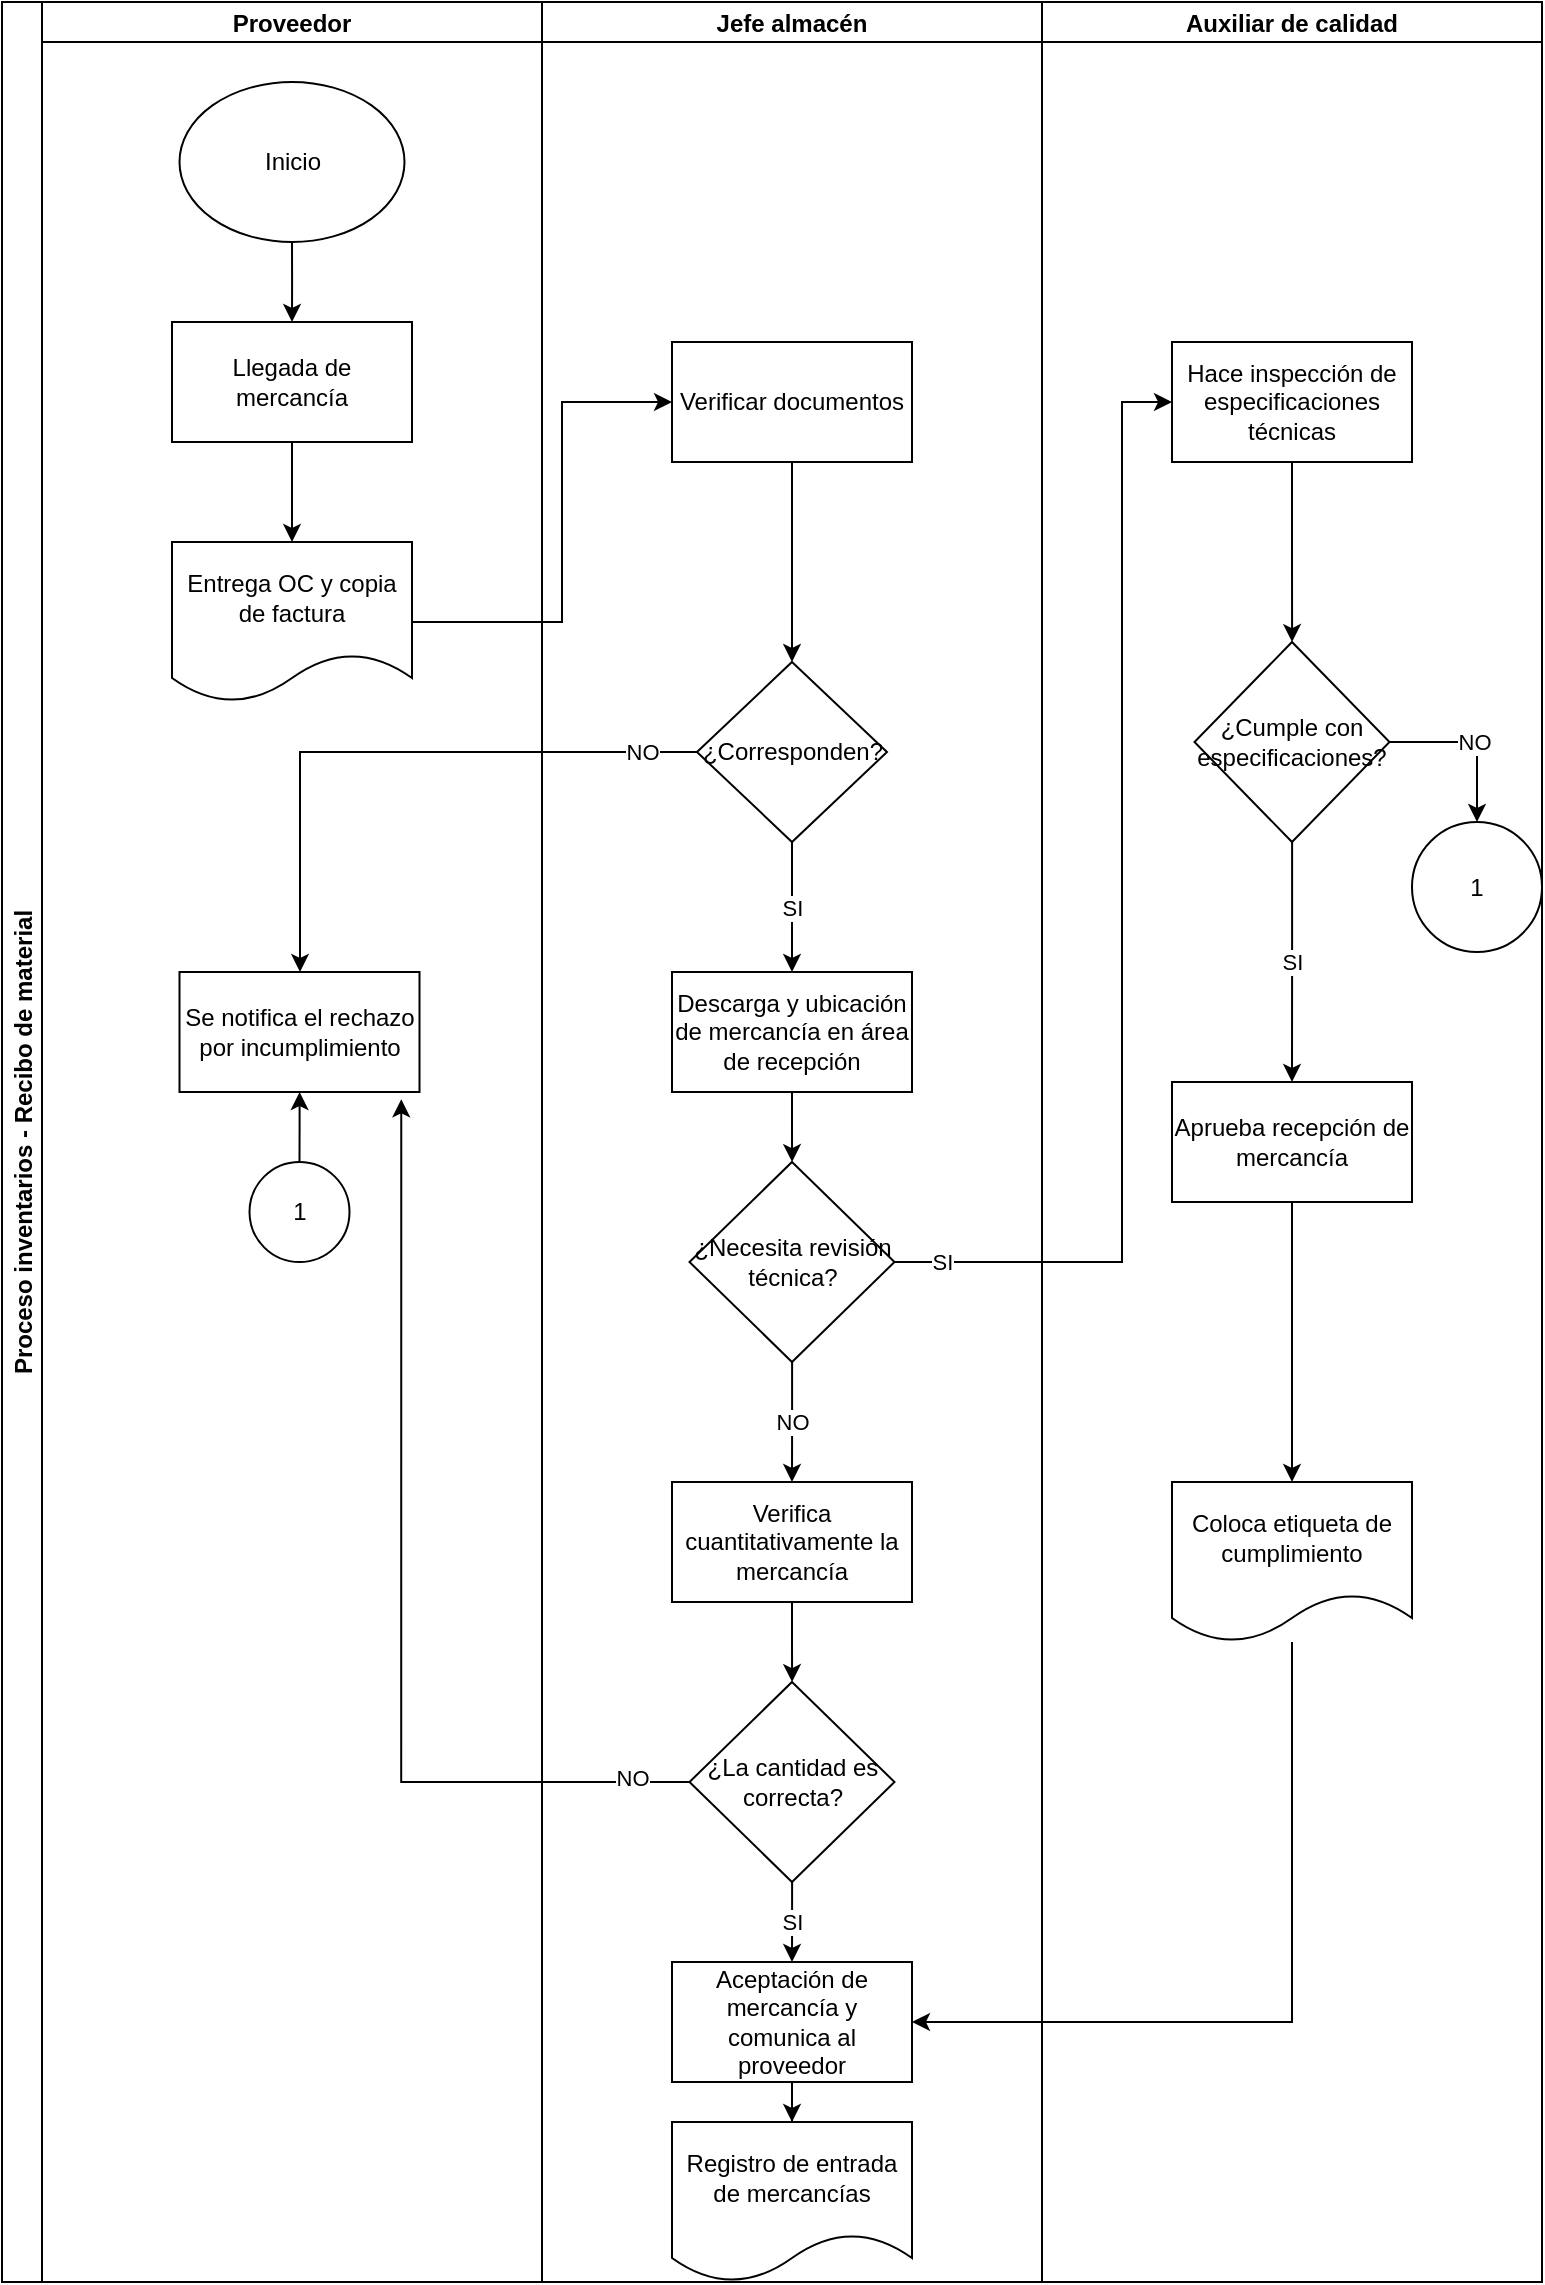 <mxfile version="18.0.3" type="github">
  <diagram id="jR5MKKfHQDHxsoliVBKJ" name="Page-1">
    <mxGraphModel dx="1038" dy="539" grid="1" gridSize="10" guides="1" tooltips="1" connect="1" arrows="1" fold="1" page="1" pageScale="1" pageWidth="827" pageHeight="1169" math="0" shadow="0">
      <root>
        <mxCell id="0" />
        <mxCell id="1" parent="0" />
        <mxCell id="qhTGVoRqfC-M4U4o0FZF-1" value="Proceso inventarios - Recibo de material" style="swimlane;childLayout=stackLayout;resizeParent=1;resizeParentMax=0;startSize=20;horizontal=0;horizontalStack=1;" vertex="1" parent="1">
          <mxGeometry x="40" y="20" width="770" height="1140" as="geometry" />
        </mxCell>
        <mxCell id="qhTGVoRqfC-M4U4o0FZF-2" value="Proveedor" style="swimlane;startSize=20;" vertex="1" parent="qhTGVoRqfC-M4U4o0FZF-1">
          <mxGeometry x="20" width="250" height="1140" as="geometry" />
        </mxCell>
        <mxCell id="qhTGVoRqfC-M4U4o0FZF-21" value="Inicio" style="ellipse;whiteSpace=wrap;html=1;" vertex="1" parent="qhTGVoRqfC-M4U4o0FZF-2">
          <mxGeometry x="68.75" y="40" width="112.5" height="80" as="geometry" />
        </mxCell>
        <mxCell id="qhTGVoRqfC-M4U4o0FZF-25" value="" style="edgeStyle=orthogonalEdgeStyle;rounded=0;orthogonalLoop=1;jettySize=auto;html=1;" edge="1" parent="qhTGVoRqfC-M4U4o0FZF-2" source="qhTGVoRqfC-M4U4o0FZF-22" target="qhTGVoRqfC-M4U4o0FZF-24">
          <mxGeometry relative="1" as="geometry" />
        </mxCell>
        <mxCell id="qhTGVoRqfC-M4U4o0FZF-22" value="Llegada de mercancía" style="whiteSpace=wrap;html=1;" vertex="1" parent="qhTGVoRqfC-M4U4o0FZF-2">
          <mxGeometry x="65" y="160" width="120" height="60" as="geometry" />
        </mxCell>
        <mxCell id="qhTGVoRqfC-M4U4o0FZF-23" value="" style="edgeStyle=orthogonalEdgeStyle;rounded=0;orthogonalLoop=1;jettySize=auto;html=1;" edge="1" parent="qhTGVoRqfC-M4U4o0FZF-2" source="qhTGVoRqfC-M4U4o0FZF-21" target="qhTGVoRqfC-M4U4o0FZF-22">
          <mxGeometry relative="1" as="geometry" />
        </mxCell>
        <mxCell id="qhTGVoRqfC-M4U4o0FZF-24" value="Entrega OC y copia de factura" style="shape=document;whiteSpace=wrap;html=1;boundedLbl=1;" vertex="1" parent="qhTGVoRqfC-M4U4o0FZF-2">
          <mxGeometry x="65" y="270" width="120" height="80" as="geometry" />
        </mxCell>
        <mxCell id="qhTGVoRqfC-M4U4o0FZF-34" value="Se notifica el rechazo por incumplimiento" style="whiteSpace=wrap;html=1;" vertex="1" parent="qhTGVoRqfC-M4U4o0FZF-2">
          <mxGeometry x="68.75" y="485" width="120" height="60" as="geometry" />
        </mxCell>
        <mxCell id="qhTGVoRqfC-M4U4o0FZF-54" value="" style="edgeStyle=orthogonalEdgeStyle;rounded=0;orthogonalLoop=1;jettySize=auto;html=1;" edge="1" parent="qhTGVoRqfC-M4U4o0FZF-2" source="qhTGVoRqfC-M4U4o0FZF-50" target="qhTGVoRqfC-M4U4o0FZF-34">
          <mxGeometry relative="1" as="geometry" />
        </mxCell>
        <mxCell id="qhTGVoRqfC-M4U4o0FZF-50" value="1" style="ellipse;whiteSpace=wrap;html=1;aspect=fixed;" vertex="1" parent="qhTGVoRqfC-M4U4o0FZF-2">
          <mxGeometry x="103.75" y="580" width="50" height="50" as="geometry" />
        </mxCell>
        <mxCell id="qhTGVoRqfC-M4U4o0FZF-3" value="Jefe almacén" style="swimlane;startSize=20;" vertex="1" parent="qhTGVoRqfC-M4U4o0FZF-1">
          <mxGeometry x="270" width="250" height="1140" as="geometry" />
        </mxCell>
        <mxCell id="qhTGVoRqfC-M4U4o0FZF-31" value="" style="edgeStyle=orthogonalEdgeStyle;rounded=0;orthogonalLoop=1;jettySize=auto;html=1;" edge="1" parent="qhTGVoRqfC-M4U4o0FZF-3" source="qhTGVoRqfC-M4U4o0FZF-28" target="qhTGVoRqfC-M4U4o0FZF-30">
          <mxGeometry relative="1" as="geometry" />
        </mxCell>
        <mxCell id="qhTGVoRqfC-M4U4o0FZF-28" value="Verificar documentos" style="whiteSpace=wrap;html=1;" vertex="1" parent="qhTGVoRqfC-M4U4o0FZF-3">
          <mxGeometry x="65" y="170" width="120" height="60" as="geometry" />
        </mxCell>
        <mxCell id="qhTGVoRqfC-M4U4o0FZF-30" value="¿Corresponden?" style="rhombus;whiteSpace=wrap;html=1;" vertex="1" parent="qhTGVoRqfC-M4U4o0FZF-3">
          <mxGeometry x="77.5" y="330" width="95" height="90" as="geometry" />
        </mxCell>
        <mxCell id="qhTGVoRqfC-M4U4o0FZF-41" value="" style="edgeStyle=orthogonalEdgeStyle;rounded=0;orthogonalLoop=1;jettySize=auto;html=1;" edge="1" parent="qhTGVoRqfC-M4U4o0FZF-3" source="qhTGVoRqfC-M4U4o0FZF-32" target="qhTGVoRqfC-M4U4o0FZF-39">
          <mxGeometry relative="1" as="geometry" />
        </mxCell>
        <mxCell id="qhTGVoRqfC-M4U4o0FZF-32" value="Descarga y ubicación de mercancía en área de recepción" style="whiteSpace=wrap;html=1;" vertex="1" parent="qhTGVoRqfC-M4U4o0FZF-3">
          <mxGeometry x="65" y="485" width="120" height="60" as="geometry" />
        </mxCell>
        <mxCell id="qhTGVoRqfC-M4U4o0FZF-33" value="SI" style="edgeStyle=orthogonalEdgeStyle;rounded=0;orthogonalLoop=1;jettySize=auto;html=1;" edge="1" parent="qhTGVoRqfC-M4U4o0FZF-3" source="qhTGVoRqfC-M4U4o0FZF-30" target="qhTGVoRqfC-M4U4o0FZF-32">
          <mxGeometry relative="1" as="geometry" />
        </mxCell>
        <mxCell id="qhTGVoRqfC-M4U4o0FZF-43" value="NO" style="edgeStyle=orthogonalEdgeStyle;rounded=0;orthogonalLoop=1;jettySize=auto;html=1;" edge="1" parent="qhTGVoRqfC-M4U4o0FZF-3" source="qhTGVoRqfC-M4U4o0FZF-39" target="qhTGVoRqfC-M4U4o0FZF-42">
          <mxGeometry relative="1" as="geometry" />
        </mxCell>
        <mxCell id="qhTGVoRqfC-M4U4o0FZF-39" value="¿Necesita revisión técnica?" style="rhombus;whiteSpace=wrap;html=1;" vertex="1" parent="qhTGVoRqfC-M4U4o0FZF-3">
          <mxGeometry x="73.75" y="580" width="102.5" height="100" as="geometry" />
        </mxCell>
        <mxCell id="qhTGVoRqfC-M4U4o0FZF-60" value="" style="edgeStyle=orthogonalEdgeStyle;rounded=0;orthogonalLoop=1;jettySize=auto;html=1;" edge="1" parent="qhTGVoRqfC-M4U4o0FZF-3" source="qhTGVoRqfC-M4U4o0FZF-42" target="qhTGVoRqfC-M4U4o0FZF-59">
          <mxGeometry relative="1" as="geometry" />
        </mxCell>
        <mxCell id="qhTGVoRqfC-M4U4o0FZF-42" value="Verifica cuantitativamente la mercancía" style="whiteSpace=wrap;html=1;" vertex="1" parent="qhTGVoRqfC-M4U4o0FZF-3">
          <mxGeometry x="65" y="740" width="120" height="60" as="geometry" />
        </mxCell>
        <mxCell id="qhTGVoRqfC-M4U4o0FZF-64" value="SI" style="edgeStyle=orthogonalEdgeStyle;rounded=0;orthogonalLoop=1;jettySize=auto;html=1;" edge="1" parent="qhTGVoRqfC-M4U4o0FZF-3" source="qhTGVoRqfC-M4U4o0FZF-59" target="qhTGVoRqfC-M4U4o0FZF-63">
          <mxGeometry relative="1" as="geometry" />
        </mxCell>
        <mxCell id="qhTGVoRqfC-M4U4o0FZF-59" value="¿La cantidad es correcta?" style="rhombus;whiteSpace=wrap;html=1;" vertex="1" parent="qhTGVoRqfC-M4U4o0FZF-3">
          <mxGeometry x="73.75" y="840" width="102.5" height="100" as="geometry" />
        </mxCell>
        <mxCell id="qhTGVoRqfC-M4U4o0FZF-66" value="" style="edgeStyle=orthogonalEdgeStyle;rounded=0;orthogonalLoop=1;jettySize=auto;html=1;" edge="1" parent="qhTGVoRqfC-M4U4o0FZF-3" source="qhTGVoRqfC-M4U4o0FZF-63" target="qhTGVoRqfC-M4U4o0FZF-65">
          <mxGeometry relative="1" as="geometry" />
        </mxCell>
        <mxCell id="qhTGVoRqfC-M4U4o0FZF-63" value="Aceptación de mercancía y comunica al proveedor" style="whiteSpace=wrap;html=1;" vertex="1" parent="qhTGVoRqfC-M4U4o0FZF-3">
          <mxGeometry x="65" y="980" width="120" height="60" as="geometry" />
        </mxCell>
        <mxCell id="qhTGVoRqfC-M4U4o0FZF-65" value="Registro de entrada de mercancías" style="shape=document;whiteSpace=wrap;html=1;boundedLbl=1;" vertex="1" parent="qhTGVoRqfC-M4U4o0FZF-3">
          <mxGeometry x="65" y="1060" width="120" height="80" as="geometry" />
        </mxCell>
        <mxCell id="qhTGVoRqfC-M4U4o0FZF-4" value="Auxiliar de calidad" style="swimlane;startSize=20;" vertex="1" parent="qhTGVoRqfC-M4U4o0FZF-1">
          <mxGeometry x="520" width="250" height="1140" as="geometry" />
        </mxCell>
        <mxCell id="qhTGVoRqfC-M4U4o0FZF-44" value="Hace inspección de especificaciones técnicas" style="whiteSpace=wrap;html=1;" vertex="1" parent="qhTGVoRqfC-M4U4o0FZF-4">
          <mxGeometry x="65" y="170" width="120" height="60" as="geometry" />
        </mxCell>
        <mxCell id="qhTGVoRqfC-M4U4o0FZF-51" value="NO" style="edgeStyle=orthogonalEdgeStyle;rounded=0;orthogonalLoop=1;jettySize=auto;html=1;entryX=0.5;entryY=0;entryDx=0;entryDy=0;" edge="1" parent="qhTGVoRqfC-M4U4o0FZF-4" source="qhTGVoRqfC-M4U4o0FZF-47" target="qhTGVoRqfC-M4U4o0FZF-49">
          <mxGeometry relative="1" as="geometry">
            <Array as="points">
              <mxPoint x="218" y="370" />
            </Array>
          </mxGeometry>
        </mxCell>
        <mxCell id="qhTGVoRqfC-M4U4o0FZF-47" value="¿Cumple con especificaciones?" style="rhombus;whiteSpace=wrap;html=1;" vertex="1" parent="qhTGVoRqfC-M4U4o0FZF-4">
          <mxGeometry x="76.25" y="320" width="97.5" height="100" as="geometry" />
        </mxCell>
        <mxCell id="qhTGVoRqfC-M4U4o0FZF-48" value="" style="edgeStyle=orthogonalEdgeStyle;rounded=0;orthogonalLoop=1;jettySize=auto;html=1;" edge="1" parent="qhTGVoRqfC-M4U4o0FZF-4" source="qhTGVoRqfC-M4U4o0FZF-44" target="qhTGVoRqfC-M4U4o0FZF-47">
          <mxGeometry relative="1" as="geometry" />
        </mxCell>
        <mxCell id="qhTGVoRqfC-M4U4o0FZF-49" value="1" style="ellipse;whiteSpace=wrap;html=1;aspect=fixed;" vertex="1" parent="qhTGVoRqfC-M4U4o0FZF-4">
          <mxGeometry x="185" y="410" width="65" height="65" as="geometry" />
        </mxCell>
        <mxCell id="qhTGVoRqfC-M4U4o0FZF-57" value="Coloca etiqueta de cumplimiento" style="shape=document;whiteSpace=wrap;html=1;boundedLbl=1;" vertex="1" parent="qhTGVoRqfC-M4U4o0FZF-4">
          <mxGeometry x="65" y="740" width="120" height="80" as="geometry" />
        </mxCell>
        <mxCell id="qhTGVoRqfC-M4U4o0FZF-35" value="NO" style="edgeStyle=orthogonalEdgeStyle;rounded=0;orthogonalLoop=1;jettySize=auto;html=1;exitX=0;exitY=0.5;exitDx=0;exitDy=0;" edge="1" parent="qhTGVoRqfC-M4U4o0FZF-1" source="qhTGVoRqfC-M4U4o0FZF-30" target="qhTGVoRqfC-M4U4o0FZF-34">
          <mxGeometry x="-0.819" relative="1" as="geometry">
            <Array as="points">
              <mxPoint x="149" y="375" />
            </Array>
            <mxPoint as="offset" />
          </mxGeometry>
        </mxCell>
        <mxCell id="qhTGVoRqfC-M4U4o0FZF-36" style="edgeStyle=orthogonalEdgeStyle;rounded=0;orthogonalLoop=1;jettySize=auto;html=1;exitX=1;exitY=0.5;exitDx=0;exitDy=0;entryX=0;entryY=0.5;entryDx=0;entryDy=0;" edge="1" parent="qhTGVoRqfC-M4U4o0FZF-1" source="qhTGVoRqfC-M4U4o0FZF-24" target="qhTGVoRqfC-M4U4o0FZF-28">
          <mxGeometry relative="1" as="geometry">
            <Array as="points">
              <mxPoint x="280" y="310" />
              <mxPoint x="280" y="200" />
            </Array>
          </mxGeometry>
        </mxCell>
        <mxCell id="qhTGVoRqfC-M4U4o0FZF-45" value="" style="edgeStyle=orthogonalEdgeStyle;rounded=0;orthogonalLoop=1;jettySize=auto;html=1;" edge="1" parent="qhTGVoRqfC-M4U4o0FZF-1" source="qhTGVoRqfC-M4U4o0FZF-39" target="qhTGVoRqfC-M4U4o0FZF-44">
          <mxGeometry relative="1" as="geometry">
            <Array as="points">
              <mxPoint x="560" y="630" />
              <mxPoint x="560" y="200" />
            </Array>
          </mxGeometry>
        </mxCell>
        <mxCell id="qhTGVoRqfC-M4U4o0FZF-46" value="SI" style="edgeLabel;html=1;align=center;verticalAlign=middle;resizable=0;points=[];" vertex="1" connectable="0" parent="qhTGVoRqfC-M4U4o0FZF-45">
          <mxGeometry x="-0.755" y="-1" relative="1" as="geometry">
            <mxPoint x="-46" y="-1" as="offset" />
          </mxGeometry>
        </mxCell>
        <mxCell id="qhTGVoRqfC-M4U4o0FZF-61" style="edgeStyle=orthogonalEdgeStyle;rounded=0;orthogonalLoop=1;jettySize=auto;html=1;entryX=0.924;entryY=1.061;entryDx=0;entryDy=0;entryPerimeter=0;" edge="1" parent="qhTGVoRqfC-M4U4o0FZF-1" source="qhTGVoRqfC-M4U4o0FZF-59" target="qhTGVoRqfC-M4U4o0FZF-34">
          <mxGeometry relative="1" as="geometry" />
        </mxCell>
        <mxCell id="qhTGVoRqfC-M4U4o0FZF-62" value="NO" style="edgeLabel;html=1;align=center;verticalAlign=middle;resizable=0;points=[];" vertex="1" connectable="0" parent="qhTGVoRqfC-M4U4o0FZF-61">
          <mxGeometry x="-0.879" y="-2" relative="1" as="geometry">
            <mxPoint as="offset" />
          </mxGeometry>
        </mxCell>
        <mxCell id="qhTGVoRqfC-M4U4o0FZF-67" style="edgeStyle=orthogonalEdgeStyle;rounded=0;orthogonalLoop=1;jettySize=auto;html=1;entryX=1;entryY=0.5;entryDx=0;entryDy=0;" edge="1" parent="qhTGVoRqfC-M4U4o0FZF-1" source="qhTGVoRqfC-M4U4o0FZF-57" target="qhTGVoRqfC-M4U4o0FZF-63">
          <mxGeometry relative="1" as="geometry">
            <Array as="points">
              <mxPoint x="645" y="1010" />
            </Array>
          </mxGeometry>
        </mxCell>
        <mxCell id="qhTGVoRqfC-M4U4o0FZF-58" value="" style="edgeStyle=orthogonalEdgeStyle;rounded=0;orthogonalLoop=1;jettySize=auto;html=1;" edge="1" parent="1" source="qhTGVoRqfC-M4U4o0FZF-55" target="qhTGVoRqfC-M4U4o0FZF-57">
          <mxGeometry relative="1" as="geometry" />
        </mxCell>
        <mxCell id="qhTGVoRqfC-M4U4o0FZF-55" value="Aprueba recepción de mercancía" style="whiteSpace=wrap;html=1;" vertex="1" parent="1">
          <mxGeometry x="625" y="560" width="120" height="60" as="geometry" />
        </mxCell>
        <mxCell id="qhTGVoRqfC-M4U4o0FZF-56" value="SI" style="edgeStyle=orthogonalEdgeStyle;rounded=0;orthogonalLoop=1;jettySize=auto;html=1;" edge="1" parent="1" source="qhTGVoRqfC-M4U4o0FZF-47" target="qhTGVoRqfC-M4U4o0FZF-55">
          <mxGeometry relative="1" as="geometry" />
        </mxCell>
      </root>
    </mxGraphModel>
  </diagram>
</mxfile>
